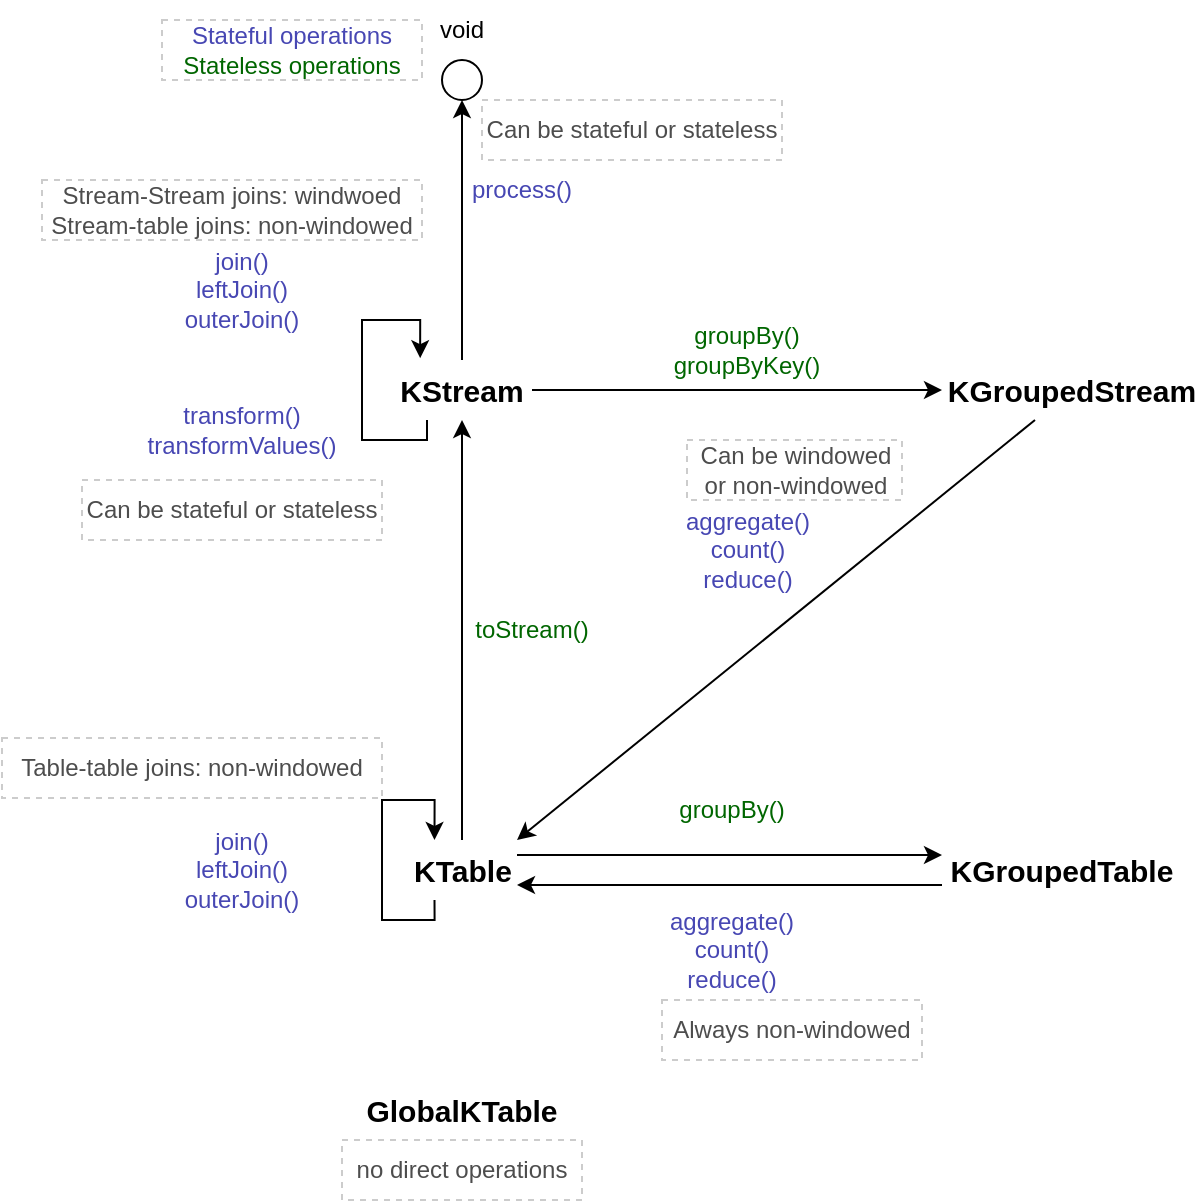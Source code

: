 <mxfile version="24.7.16">
  <diagram name="페이지-1" id="SM_KS9lHNuGRrfOKucWg">
    <mxGraphModel dx="616" dy="1171" grid="1" gridSize="10" guides="1" tooltips="1" connect="1" arrows="1" fold="1" page="1" pageScale="1" pageWidth="1169" pageHeight="827" math="0" shadow="0">
      <root>
        <mxCell id="0" />
        <mxCell id="1" parent="0" />
        <mxCell id="8z8tQ7SswbbUrmPlCuh1-1" value="" style="ellipse;whiteSpace=wrap;html=1;aspect=fixed;" vertex="1" parent="1">
          <mxGeometry x="310" y="60" width="20" height="20" as="geometry" />
        </mxCell>
        <mxCell id="8z8tQ7SswbbUrmPlCuh1-2" value="void" style="text;html=1;align=center;verticalAlign=middle;whiteSpace=wrap;rounded=0;" vertex="1" parent="1">
          <mxGeometry x="290" y="30" width="60" height="30" as="geometry" />
        </mxCell>
        <mxCell id="8z8tQ7SswbbUrmPlCuh1-4" style="edgeStyle=orthogonalEdgeStyle;rounded=0;orthogonalLoop=1;jettySize=auto;html=1;entryX=0.5;entryY=1;entryDx=0;entryDy=0;" edge="1" parent="1" source="8z8tQ7SswbbUrmPlCuh1-3" target="8z8tQ7SswbbUrmPlCuh1-1">
          <mxGeometry relative="1" as="geometry" />
        </mxCell>
        <mxCell id="8z8tQ7SswbbUrmPlCuh1-8" style="edgeStyle=orthogonalEdgeStyle;rounded=0;orthogonalLoop=1;jettySize=auto;html=1;entryX=0;entryY=0.5;entryDx=0;entryDy=0;" edge="1" parent="1" source="8z8tQ7SswbbUrmPlCuh1-3" target="8z8tQ7SswbbUrmPlCuh1-7">
          <mxGeometry relative="1" as="geometry" />
        </mxCell>
        <mxCell id="8z8tQ7SswbbUrmPlCuh1-13" style="edgeStyle=orthogonalEdgeStyle;rounded=0;orthogonalLoop=1;jettySize=auto;html=1;exitX=0.25;exitY=1;exitDx=0;exitDy=0;entryX=0.201;entryY=-0.031;entryDx=0;entryDy=0;entryPerimeter=0;" edge="1" parent="1" source="8z8tQ7SswbbUrmPlCuh1-3" target="8z8tQ7SswbbUrmPlCuh1-3">
          <mxGeometry relative="1" as="geometry">
            <mxPoint x="302.333" y="200" as="targetPoint" />
            <Array as="points">
              <mxPoint x="303" y="250" />
              <mxPoint x="270" y="250" />
              <mxPoint x="270" y="190" />
              <mxPoint x="299" y="190" />
            </Array>
          </mxGeometry>
        </mxCell>
        <mxCell id="8z8tQ7SswbbUrmPlCuh1-3" value="&lt;font style=&quot;font-size: 15px;&quot;&gt;&lt;b&gt;KStream&lt;/b&gt;&lt;/font&gt;" style="text;html=1;align=center;verticalAlign=middle;whiteSpace=wrap;rounded=0;" vertex="1" parent="1">
          <mxGeometry x="285" y="210" width="70" height="30" as="geometry" />
        </mxCell>
        <mxCell id="8z8tQ7SswbbUrmPlCuh1-5" value="&lt;font color=&quot;#4747b3&quot;&gt;process()&lt;/font&gt;" style="text;html=1;align=center;verticalAlign=middle;whiteSpace=wrap;rounded=0;" vertex="1" parent="1">
          <mxGeometry x="320" y="110" width="60" height="30" as="geometry" />
        </mxCell>
        <mxCell id="8z8tQ7SswbbUrmPlCuh1-6" value="&lt;font color=&quot;#4d4d4d&quot;&gt;Can be stateful or stateless&lt;/font&gt;" style="rounded=0;whiteSpace=wrap;html=1;dashed=1;strokeColor=#CCCCCC;" vertex="1" parent="1">
          <mxGeometry x="330" y="80" width="150" height="30" as="geometry" />
        </mxCell>
        <mxCell id="8z8tQ7SswbbUrmPlCuh1-15" style="rounded=0;orthogonalLoop=1;jettySize=auto;html=1;entryX=1;entryY=0;entryDx=0;entryDy=0;" edge="1" parent="1" source="8z8tQ7SswbbUrmPlCuh1-7" target="8z8tQ7SswbbUrmPlCuh1-10">
          <mxGeometry relative="1" as="geometry">
            <mxPoint x="450" y="440" as="targetPoint" />
          </mxGeometry>
        </mxCell>
        <mxCell id="8z8tQ7SswbbUrmPlCuh1-7" value="&lt;font style=&quot;font-size: 15px;&quot;&gt;&lt;b&gt;KGroupedStream&lt;/b&gt;&lt;/font&gt;" style="text;html=1;align=center;verticalAlign=middle;whiteSpace=wrap;rounded=0;" vertex="1" parent="1">
          <mxGeometry x="560" y="210" width="130" height="30" as="geometry" />
        </mxCell>
        <mxCell id="8z8tQ7SswbbUrmPlCuh1-9" value="&lt;font color=&quot;#006600&quot;&gt;groupBy()&lt;/font&gt;&lt;div&gt;&lt;font color=&quot;#006600&quot;&gt;groupByKey()&lt;/font&gt;&lt;/div&gt;" style="text;html=1;align=center;verticalAlign=middle;whiteSpace=wrap;rounded=0;" vertex="1" parent="1">
          <mxGeometry x="420" y="190" width="85" height="30" as="geometry" />
        </mxCell>
        <mxCell id="8z8tQ7SswbbUrmPlCuh1-11" style="edgeStyle=orthogonalEdgeStyle;rounded=0;orthogonalLoop=1;jettySize=auto;html=1;entryX=0.5;entryY=1;entryDx=0;entryDy=0;" edge="1" parent="1" source="8z8tQ7SswbbUrmPlCuh1-10" target="8z8tQ7SswbbUrmPlCuh1-3">
          <mxGeometry relative="1" as="geometry" />
        </mxCell>
        <mxCell id="8z8tQ7SswbbUrmPlCuh1-17" style="edgeStyle=orthogonalEdgeStyle;rounded=0;orthogonalLoop=1;jettySize=auto;html=1;exitX=1;exitY=0.25;exitDx=0;exitDy=0;entryX=0;entryY=0.25;entryDx=0;entryDy=0;" edge="1" parent="1" source="8z8tQ7SswbbUrmPlCuh1-10" target="8z8tQ7SswbbUrmPlCuh1-16">
          <mxGeometry relative="1" as="geometry">
            <mxPoint x="480" y="457.59" as="targetPoint" />
          </mxGeometry>
        </mxCell>
        <mxCell id="8z8tQ7SswbbUrmPlCuh1-24" style="edgeStyle=orthogonalEdgeStyle;rounded=0;orthogonalLoop=1;jettySize=auto;html=1;exitX=0.25;exitY=1;exitDx=0;exitDy=0;entryX=0.25;entryY=0;entryDx=0;entryDy=0;" edge="1" parent="1" source="8z8tQ7SswbbUrmPlCuh1-10" target="8z8tQ7SswbbUrmPlCuh1-10">
          <mxGeometry relative="1" as="geometry">
            <mxPoint x="310" y="440" as="targetPoint" />
            <Array as="points">
              <mxPoint x="306" y="490" />
              <mxPoint x="280" y="490" />
              <mxPoint x="280" y="430" />
              <mxPoint x="306" y="430" />
            </Array>
          </mxGeometry>
        </mxCell>
        <mxCell id="8z8tQ7SswbbUrmPlCuh1-10" value="&lt;font style=&quot;font-size: 15px;&quot;&gt;&lt;b&gt;KTable&lt;/b&gt;&lt;/font&gt;" style="text;html=1;align=center;verticalAlign=middle;whiteSpace=wrap;rounded=0;" vertex="1" parent="1">
          <mxGeometry x="292.5" y="450" width="55" height="30" as="geometry" />
        </mxCell>
        <mxCell id="8z8tQ7SswbbUrmPlCuh1-14" value="&lt;font color=&quot;#006600&quot;&gt;toStream()&lt;/font&gt;" style="text;html=1;align=center;verticalAlign=middle;whiteSpace=wrap;rounded=0;" vertex="1" parent="1">
          <mxGeometry x="320" y="330" width="70" height="30" as="geometry" />
        </mxCell>
        <mxCell id="8z8tQ7SswbbUrmPlCuh1-18" style="edgeStyle=orthogonalEdgeStyle;rounded=0;orthogonalLoop=1;jettySize=auto;html=1;exitX=0;exitY=0.75;exitDx=0;exitDy=0;entryX=1;entryY=0.75;entryDx=0;entryDy=0;" edge="1" parent="1" source="8z8tQ7SswbbUrmPlCuh1-16" target="8z8tQ7SswbbUrmPlCuh1-10">
          <mxGeometry relative="1" as="geometry" />
        </mxCell>
        <mxCell id="8z8tQ7SswbbUrmPlCuh1-16" value="&lt;font style=&quot;font-size: 15px;&quot;&gt;&lt;b&gt;KGroupedTable&lt;/b&gt;&lt;/font&gt;" style="text;html=1;align=center;verticalAlign=middle;whiteSpace=wrap;rounded=0;" vertex="1" parent="1">
          <mxGeometry x="560" y="450" width="120" height="30" as="geometry" />
        </mxCell>
        <mxCell id="8z8tQ7SswbbUrmPlCuh1-19" value="&lt;font color=&quot;#4747b3&quot;&gt;aggregate()&lt;/font&gt;&lt;div&gt;&lt;font color=&quot;#4747b3&quot;&gt;count()&lt;/font&gt;&lt;/div&gt;&lt;div&gt;&lt;font color=&quot;#4747b3&quot;&gt;reduce()&lt;/font&gt;&lt;/div&gt;" style="text;html=1;align=center;verticalAlign=middle;whiteSpace=wrap;rounded=0;" vertex="1" parent="1">
          <mxGeometry x="432.5" y="280" width="60" height="50" as="geometry" />
        </mxCell>
        <mxCell id="8z8tQ7SswbbUrmPlCuh1-20" value="&lt;font color=&quot;#4d4d4d&quot;&gt;Can be windowed&lt;/font&gt;&lt;div&gt;&lt;font color=&quot;#4d4d4d&quot;&gt;or non-windowed&lt;/font&gt;&lt;/div&gt;" style="rounded=0;whiteSpace=wrap;html=1;dashed=1;strokeColor=#CCCCCC;" vertex="1" parent="1">
          <mxGeometry x="432.5" y="250" width="107.5" height="30" as="geometry" />
        </mxCell>
        <mxCell id="8z8tQ7SswbbUrmPlCuh1-21" value="&lt;font color=&quot;#006600&quot;&gt;groupBy()&lt;/font&gt;" style="text;html=1;align=center;verticalAlign=middle;whiteSpace=wrap;rounded=0;" vertex="1" parent="1">
          <mxGeometry x="420" y="420" width="70" height="30" as="geometry" />
        </mxCell>
        <mxCell id="8z8tQ7SswbbUrmPlCuh1-22" value="&lt;font color=&quot;#4747b3&quot;&gt;aggregate()&lt;/font&gt;&lt;div&gt;&lt;font color=&quot;#4747b3&quot;&gt;count()&lt;/font&gt;&lt;/div&gt;&lt;div&gt;&lt;font color=&quot;#4747b3&quot;&gt;reduce()&lt;/font&gt;&lt;/div&gt;" style="text;html=1;align=center;verticalAlign=middle;whiteSpace=wrap;rounded=0;" vertex="1" parent="1">
          <mxGeometry x="425" y="480" width="60" height="50" as="geometry" />
        </mxCell>
        <mxCell id="8z8tQ7SswbbUrmPlCuh1-23" value="&lt;font color=&quot;#4d4d4d&quot;&gt;Always non-windowed&lt;/font&gt;" style="rounded=0;whiteSpace=wrap;html=1;dashed=1;strokeColor=#CCCCCC;" vertex="1" parent="1">
          <mxGeometry x="420" y="530" width="130" height="30" as="geometry" />
        </mxCell>
        <mxCell id="8z8tQ7SswbbUrmPlCuh1-25" value="&lt;font color=&quot;#4747b3&quot;&gt;join()&lt;/font&gt;&lt;div&gt;&lt;font color=&quot;#4747b3&quot;&gt;leftJoin()&lt;/font&gt;&lt;/div&gt;&lt;div&gt;&lt;font color=&quot;#4747b3&quot;&gt;outerJoin()&lt;/font&gt;&lt;/div&gt;" style="text;html=1;align=center;verticalAlign=middle;whiteSpace=wrap;rounded=0;" vertex="1" parent="1">
          <mxGeometry x="180" y="150" width="60" height="50" as="geometry" />
        </mxCell>
        <mxCell id="8z8tQ7SswbbUrmPlCuh1-26" style="edgeStyle=orthogonalEdgeStyle;rounded=0;orthogonalLoop=1;jettySize=auto;html=1;exitX=0.5;exitY=1;exitDx=0;exitDy=0;" edge="1" parent="1" source="8z8tQ7SswbbUrmPlCuh1-25" target="8z8tQ7SswbbUrmPlCuh1-25">
          <mxGeometry relative="1" as="geometry" />
        </mxCell>
        <mxCell id="8z8tQ7SswbbUrmPlCuh1-27" value="&lt;font color=&quot;#4747b3&quot;&gt;transform()&lt;/font&gt;&lt;div&gt;&lt;font color=&quot;#4747b3&quot;&gt;transformValues()&lt;/font&gt;&lt;/div&gt;" style="text;html=1;align=center;verticalAlign=middle;whiteSpace=wrap;rounded=0;" vertex="1" parent="1">
          <mxGeometry x="160" y="220" width="100" height="50" as="geometry" />
        </mxCell>
        <mxCell id="8z8tQ7SswbbUrmPlCuh1-28" value="&lt;font color=&quot;#4d4d4d&quot;&gt;Stream-Stream joins: windwoed&lt;/font&gt;&lt;div&gt;&lt;font color=&quot;#4d4d4d&quot;&gt;Stream-table joins: non-windowed&lt;/font&gt;&lt;/div&gt;" style="rounded=0;whiteSpace=wrap;html=1;dashed=1;strokeColor=#CCCCCC;" vertex="1" parent="1">
          <mxGeometry x="110" y="120" width="190" height="30" as="geometry" />
        </mxCell>
        <mxCell id="8z8tQ7SswbbUrmPlCuh1-30" value="&lt;font color=&quot;#4d4d4d&quot;&gt;Can be stateful or stateless&lt;/font&gt;" style="rounded=0;whiteSpace=wrap;html=1;dashed=1;strokeColor=#CCCCCC;" vertex="1" parent="1">
          <mxGeometry x="130" y="270" width="150" height="30" as="geometry" />
        </mxCell>
        <mxCell id="8z8tQ7SswbbUrmPlCuh1-31" value="&lt;font color=&quot;#4747b3&quot;&gt;join()&lt;/font&gt;&lt;div&gt;&lt;font color=&quot;#4747b3&quot;&gt;leftJoin()&lt;/font&gt;&lt;/div&gt;&lt;div&gt;&lt;font color=&quot;#4747b3&quot;&gt;outerJoin()&lt;/font&gt;&lt;/div&gt;" style="text;html=1;align=center;verticalAlign=middle;whiteSpace=wrap;rounded=0;" vertex="1" parent="1">
          <mxGeometry x="180" y="440" width="60" height="50" as="geometry" />
        </mxCell>
        <mxCell id="8z8tQ7SswbbUrmPlCuh1-32" value="&lt;font color=&quot;#4d4d4d&quot;&gt;Table-table joins: non-windowed&lt;/font&gt;" style="rounded=0;whiteSpace=wrap;html=1;dashed=1;strokeColor=#CCCCCC;" vertex="1" parent="1">
          <mxGeometry x="90" y="399" width="190" height="30" as="geometry" />
        </mxCell>
        <mxCell id="8z8tQ7SswbbUrmPlCuh1-33" value="&lt;font style=&quot;font-size: 15px;&quot;&gt;&lt;b&gt;GlobalKTable&lt;/b&gt;&lt;/font&gt;" style="text;html=1;align=center;verticalAlign=middle;whiteSpace=wrap;rounded=0;" vertex="1" parent="1">
          <mxGeometry x="271.25" y="570" width="97.5" height="30" as="geometry" />
        </mxCell>
        <mxCell id="8z8tQ7SswbbUrmPlCuh1-34" value="&lt;font color=&quot;#4d4d4d&quot;&gt;no direct operations&lt;/font&gt;" style="rounded=0;whiteSpace=wrap;html=1;dashed=1;strokeColor=#CCCCCC;" vertex="1" parent="1">
          <mxGeometry x="260" y="600" width="120" height="30" as="geometry" />
        </mxCell>
        <mxCell id="8z8tQ7SswbbUrmPlCuh1-35" value="&lt;font color=&quot;#4747b3&quot;&gt;Stateful operations&lt;/font&gt;&lt;div&gt;&lt;font color=&quot;#006600&quot;&gt;Stateless operations&lt;/font&gt;&lt;/div&gt;" style="rounded=0;whiteSpace=wrap;html=1;dashed=1;strokeColor=#CCCCCC;" vertex="1" parent="1">
          <mxGeometry x="170" y="40" width="130" height="30" as="geometry" />
        </mxCell>
      </root>
    </mxGraphModel>
  </diagram>
</mxfile>
